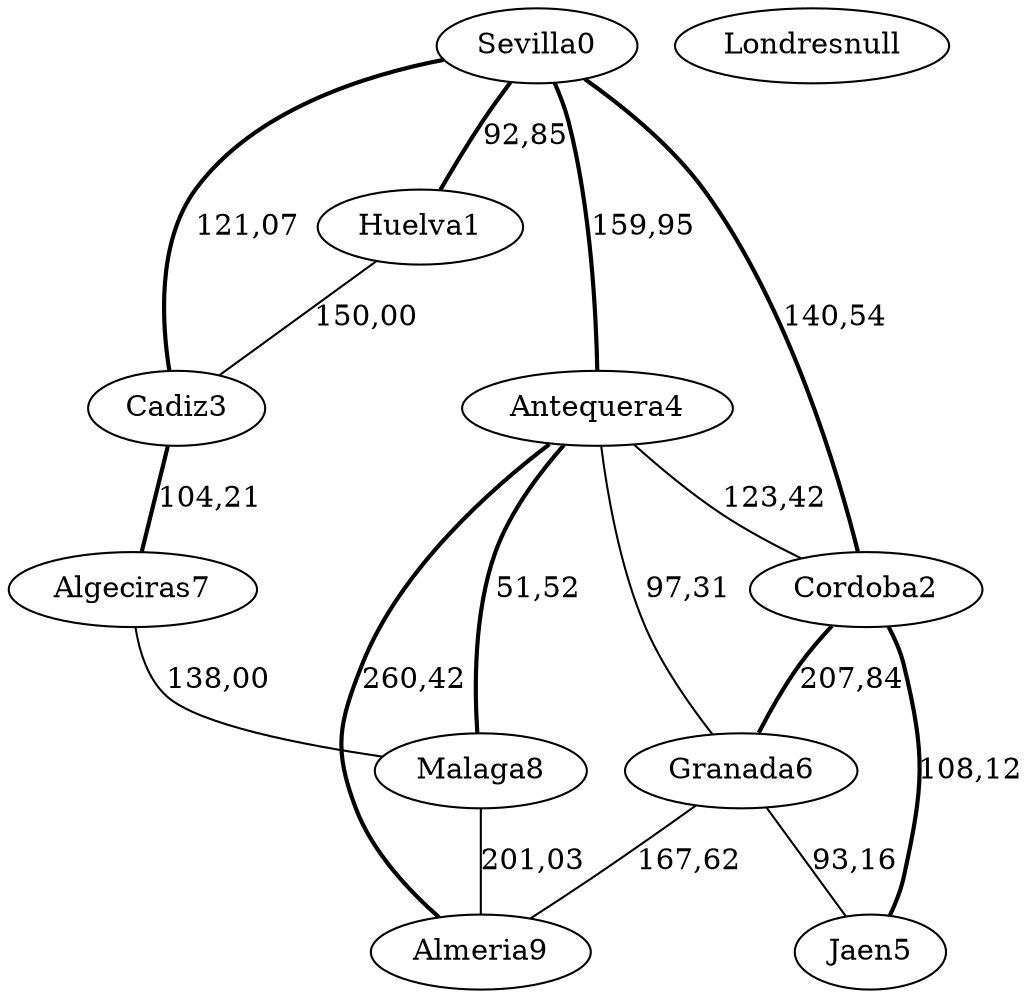 strict graph G {
  1 [ color="black" label="Sevilla0" ];
  2 [ color="black" label="Cadiz3" ];
  3 [ color="black" label="Huelva1" ];
  4 [ color="black" label="Cordoba2" ];
  5 [ color="black" label="Malaga8" ];
  6 [ color="black" label="Antequera4" ];
  7 [ color="black" label="Almeria9" ];
  8 [ color="black" label="Granada6" ];
  9 [ color="black" label="Jaen5" ];
  10 [ color="black" label="Algeciras7" ];
  11 [ color="black" label="Londresnull" ];
  1 -- 3 [ style="bold" label="92,85" ];
  1 -- 4 [ style="bold" label="140,54" ];
  1 -- 2 [ style="bold" label="121,07" ];
  1 -- 6 [ style="bold" label="159,95" ];
  3 -- 2 [ style="solid" label="150,00" ];
  6 -- 8 [ style="solid" label="97,31" ];
  6 -- 5 [ style="bold" label="51,52" ];
  6 -- 4 [ style="solid" label="123,42" ];
  6 -- 7 [ style="bold" label="260,42" ];
  5 -- 7 [ style="solid" label="201,03" ];
  4 -- 9 [ style="bold" label="108,12" ];
  4 -- 8 [ style="bold" label="207,84" ];
  8 -- 7 [ style="solid" label="167,62" ];
  8 -- 9 [ style="solid" label="93,16" ];
  2 -- 10 [ style="bold" label="104,21" ];
  10 -- 5 [ style="solid" label="138,00" ];
}
